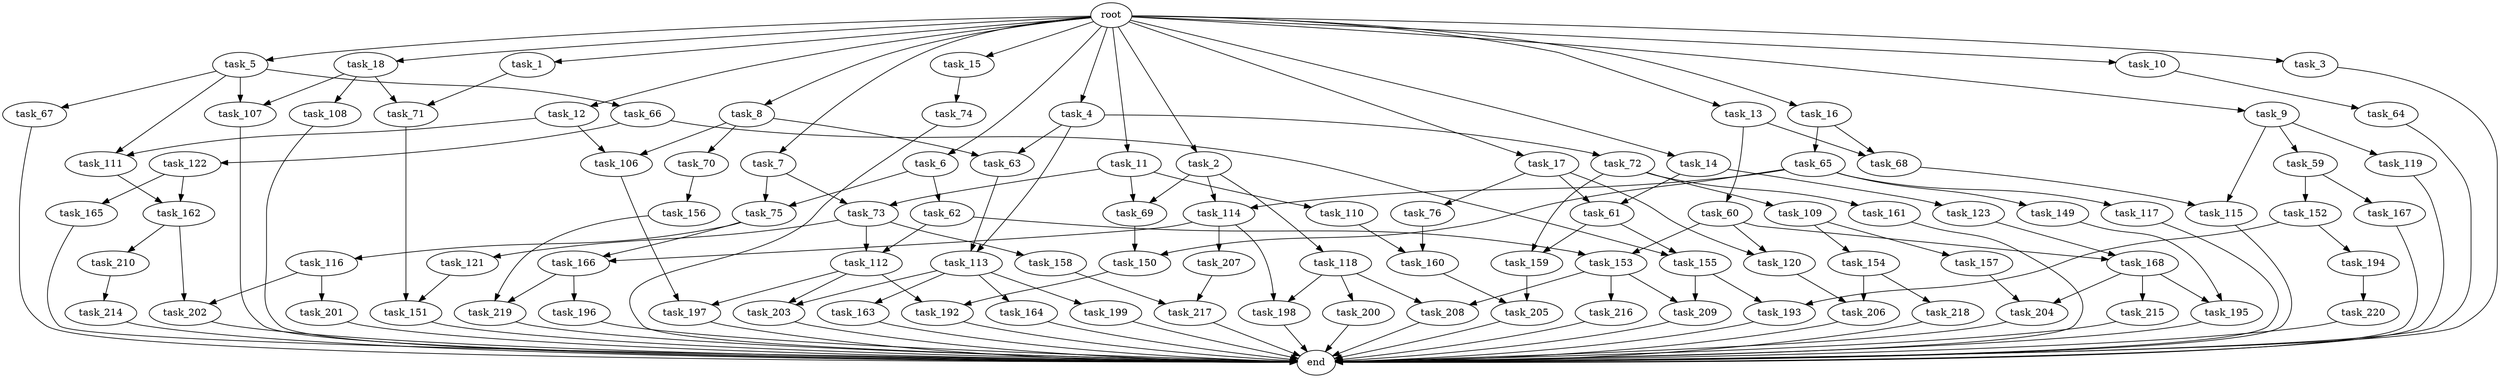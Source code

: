 digraph G {
  task_214 [size="343597383.680000"];
  task_156 [size="343597383.680000"];
  task_108 [size="1374389534.720000"];
  task_207 [size="4209067950.080000"];
  task_15 [size="10.240000"];
  task_151 [size="7645041786.880000"];
  task_114 [size="4552665333.760000"];
  task_18 [size="10.240000"];
  task_195 [size="14087492730.880001"];
  task_154 [size="8589934592.000000"];
  task_73 [size="3865470566.400000"];
  task_209 [size="9964324126.719999"];
  task_210 [size="773094113.280000"];
  task_16 [size="10.240000"];
  task_110 [size="3092376453.120000"];
  task_68 [size="9706626088.960001"];
  task_61 [size="5841155522.560000"];
  task_217 [size="5841155522.560000"];
  task_74 [size="773094113.280000"];
  task_158 [size="1374389534.720000"];
  task_1 [size="10.240000"];
  task_64 [size="5497558138.880000"];
  task_160 [size="2147483648.000000"];
  task_11 [size="10.240000"];
  task_62 [size="1374389534.720000"];
  task_107 [size="4466765987.840000"];
  task_2 [size="10.240000"];
  task_10 [size="10.240000"];
  task_66 [size="3092376453.120000"];
  task_109 [size="1374389534.720000"];
  task_166 [size="12799002542.080000"];
  task_122 [size="8589934592.000000"];
  task_72 [size="4209067950.080000"];
  task_17 [size="10.240000"];
  task_199 [size="8589934592.000000"];
  task_155 [size="14087492730.880001"];
  task_67 [size="3092376453.120000"];
  task_150 [size="12799002542.080000"];
  task_218 [size="773094113.280000"];
  task_203 [size="11682311045.120001"];
  task_116 [size="8589934592.000000"];
  task_157 [size="8589934592.000000"];
  task_106 [size="11166914969.600000"];
  task_12 [size="10.240000"];
  task_194 [size="343597383.680000"];
  task_197 [size="5239860101.120000"];
  task_167 [size="3092376453.120000"];
  task_59 [size="3092376453.120000"];
  task_149 [size="4209067950.080000"];
  end [size="0.000000"];
  task_9 [size="10.240000"];
  task_165 [size="3092376453.120000"];
  task_159 [size="6871947673.600000"];
  task_163 [size="8589934592.000000"];
  task_192 [size="8589934592.000000"];
  task_202 [size="4982162063.360000"];
  task_69 [size="3435973836.800000"];
  task_118 [size="343597383.680000"];
  task_196 [size="1374389534.720000"];
  task_201 [size="4209067950.080000"];
  task_65 [size="5497558138.880000"];
  task_198 [size="8418135900.160000"];
  task_168 [size="11166914969.600000"];
  task_206 [size="1116691496.960000"];
  task_13 [size="10.240000"];
  task_193 [size="8933531975.680000"];
  task_121 [size="1374389534.720000"];
  task_152 [size="3092376453.120000"];
  task_123 [size="343597383.680000"];
  task_3 [size="10.240000"];
  task_216 [size="1374389534.720000"];
  task_5 [size="10.240000"];
  task_220 [size="5497558138.880000"];
  task_76 [size="5497558138.880000"];
  task_115 [size="8589934592.000000"];
  task_8 [size="10.240000"];
  task_161 [size="1374389534.720000"];
  task_14 [size="10.240000"];
  task_219 [size="6871947673.600000"];
  task_4 [size="10.240000"];
  task_119 [size="3092376453.120000"];
  task_164 [size="8589934592.000000"];
  task_200 [size="4209067950.080000"];
  task_113 [size="12799002542.080000"];
  task_112 [size="4466765987.840000"];
  task_153 [size="10050223472.639999"];
  root [size="0.000000"];
  task_120 [size="12455405158.400000"];
  task_60 [size="4209067950.080000"];
  task_70 [size="6957847019.520000"];
  task_6 [size="10.240000"];
  task_215 [size="5497558138.880000"];
  task_208 [size="5583457484.800000"];
  task_117 [size="4209067950.080000"];
  task_162 [size="10050223472.639999"];
  task_205 [size="4982162063.360000"];
  task_111 [size="7301444403.200000"];
  task_204 [size="5841155522.560000"];
  task_63 [size="11166914969.600000"];
  task_7 [size="10.240000"];
  task_71 [size="1717986918.400000"];
  task_75 [size="2147483648.000000"];

  task_214 -> end [size="1.000000"];
  task_156 -> task_219 [size="536870912.000000"];
  task_108 -> end [size="1.000000"];
  task_207 -> task_217 [size="536870912.000000"];
  task_15 -> task_74 [size="75497472.000000"];
  task_151 -> end [size="1.000000"];
  task_114 -> task_207 [size="411041792.000000"];
  task_114 -> task_198 [size="411041792.000000"];
  task_114 -> task_166 [size="411041792.000000"];
  task_18 -> task_107 [size="134217728.000000"];
  task_18 -> task_71 [size="134217728.000000"];
  task_18 -> task_108 [size="134217728.000000"];
  task_195 -> end [size="1.000000"];
  task_154 -> task_218 [size="75497472.000000"];
  task_154 -> task_206 [size="75497472.000000"];
  task_73 -> task_121 [size="134217728.000000"];
  task_73 -> task_158 [size="134217728.000000"];
  task_73 -> task_112 [size="134217728.000000"];
  task_209 -> end [size="1.000000"];
  task_210 -> task_214 [size="33554432.000000"];
  task_16 -> task_65 [size="536870912.000000"];
  task_16 -> task_68 [size="536870912.000000"];
  task_110 -> task_160 [size="134217728.000000"];
  task_68 -> task_115 [size="536870912.000000"];
  task_61 -> task_155 [size="536870912.000000"];
  task_61 -> task_159 [size="536870912.000000"];
  task_217 -> end [size="1.000000"];
  task_74 -> end [size="1.000000"];
  task_158 -> task_217 [size="33554432.000000"];
  task_1 -> task_71 [size="33554432.000000"];
  task_64 -> end [size="1.000000"];
  task_160 -> task_205 [size="411041792.000000"];
  task_11 -> task_69 [size="301989888.000000"];
  task_11 -> task_110 [size="301989888.000000"];
  task_11 -> task_73 [size="301989888.000000"];
  task_62 -> task_153 [size="301989888.000000"];
  task_62 -> task_112 [size="301989888.000000"];
  task_107 -> end [size="1.000000"];
  task_2 -> task_69 [size="33554432.000000"];
  task_2 -> task_118 [size="33554432.000000"];
  task_2 -> task_114 [size="33554432.000000"];
  task_10 -> task_64 [size="536870912.000000"];
  task_66 -> task_155 [size="838860800.000000"];
  task_66 -> task_122 [size="838860800.000000"];
  task_109 -> task_154 [size="838860800.000000"];
  task_109 -> task_157 [size="838860800.000000"];
  task_166 -> task_196 [size="134217728.000000"];
  task_166 -> task_219 [size="134217728.000000"];
  task_122 -> task_162 [size="301989888.000000"];
  task_122 -> task_165 [size="301989888.000000"];
  task_72 -> task_161 [size="134217728.000000"];
  task_72 -> task_159 [size="134217728.000000"];
  task_72 -> task_109 [size="134217728.000000"];
  task_17 -> task_61 [size="536870912.000000"];
  task_17 -> task_120 [size="536870912.000000"];
  task_17 -> task_76 [size="536870912.000000"];
  task_199 -> end [size="1.000000"];
  task_155 -> task_193 [size="838860800.000000"];
  task_155 -> task_209 [size="838860800.000000"];
  task_67 -> end [size="1.000000"];
  task_150 -> task_192 [size="536870912.000000"];
  task_218 -> end [size="1.000000"];
  task_203 -> end [size="1.000000"];
  task_116 -> task_202 [size="411041792.000000"];
  task_116 -> task_201 [size="411041792.000000"];
  task_157 -> task_204 [size="33554432.000000"];
  task_106 -> task_197 [size="209715200.000000"];
  task_12 -> task_106 [size="411041792.000000"];
  task_12 -> task_111 [size="411041792.000000"];
  task_194 -> task_220 [size="536870912.000000"];
  task_197 -> end [size="1.000000"];
  task_167 -> end [size="1.000000"];
  task_59 -> task_152 [size="301989888.000000"];
  task_59 -> task_167 [size="301989888.000000"];
  task_149 -> task_195 [size="838860800.000000"];
  task_9 -> task_59 [size="301989888.000000"];
  task_9 -> task_119 [size="301989888.000000"];
  task_9 -> task_115 [size="301989888.000000"];
  task_165 -> end [size="1.000000"];
  task_159 -> task_205 [size="75497472.000000"];
  task_163 -> end [size="1.000000"];
  task_192 -> end [size="1.000000"];
  task_202 -> end [size="1.000000"];
  task_69 -> task_150 [size="838860800.000000"];
  task_118 -> task_198 [size="411041792.000000"];
  task_118 -> task_200 [size="411041792.000000"];
  task_118 -> task_208 [size="411041792.000000"];
  task_196 -> end [size="1.000000"];
  task_201 -> end [size="1.000000"];
  task_65 -> task_114 [size="411041792.000000"];
  task_65 -> task_149 [size="411041792.000000"];
  task_65 -> task_150 [size="411041792.000000"];
  task_65 -> task_117 [size="411041792.000000"];
  task_198 -> end [size="1.000000"];
  task_168 -> task_215 [size="536870912.000000"];
  task_168 -> task_204 [size="536870912.000000"];
  task_168 -> task_195 [size="536870912.000000"];
  task_206 -> end [size="1.000000"];
  task_13 -> task_60 [size="411041792.000000"];
  task_13 -> task_68 [size="411041792.000000"];
  task_193 -> end [size="1.000000"];
  task_121 -> task_151 [size="536870912.000000"];
  task_152 -> task_193 [size="33554432.000000"];
  task_152 -> task_194 [size="33554432.000000"];
  task_123 -> task_168 [size="411041792.000000"];
  task_3 -> end [size="1.000000"];
  task_216 -> end [size="1.000000"];
  task_5 -> task_107 [size="301989888.000000"];
  task_5 -> task_66 [size="301989888.000000"];
  task_5 -> task_67 [size="301989888.000000"];
  task_5 -> task_111 [size="301989888.000000"];
  task_220 -> end [size="1.000000"];
  task_76 -> task_160 [size="75497472.000000"];
  task_115 -> end [size="1.000000"];
  task_8 -> task_106 [size="679477248.000000"];
  task_8 -> task_63 [size="679477248.000000"];
  task_8 -> task_70 [size="679477248.000000"];
  task_161 -> end [size="1.000000"];
  task_14 -> task_61 [size="33554432.000000"];
  task_14 -> task_123 [size="33554432.000000"];
  task_219 -> end [size="1.000000"];
  task_4 -> task_72 [size="411041792.000000"];
  task_4 -> task_63 [size="411041792.000000"];
  task_4 -> task_113 [size="411041792.000000"];
  task_119 -> end [size="1.000000"];
  task_164 -> end [size="1.000000"];
  task_200 -> end [size="1.000000"];
  task_113 -> task_199 [size="838860800.000000"];
  task_113 -> task_203 [size="838860800.000000"];
  task_113 -> task_163 [size="838860800.000000"];
  task_113 -> task_164 [size="838860800.000000"];
  task_112 -> task_197 [size="301989888.000000"];
  task_112 -> task_203 [size="301989888.000000"];
  task_112 -> task_192 [size="301989888.000000"];
  task_153 -> task_208 [size="134217728.000000"];
  task_153 -> task_209 [size="134217728.000000"];
  task_153 -> task_216 [size="134217728.000000"];
  root -> task_8 [size="1.000000"];
  root -> task_9 [size="1.000000"];
  root -> task_16 [size="1.000000"];
  root -> task_14 [size="1.000000"];
  root -> task_6 [size="1.000000"];
  root -> task_4 [size="1.000000"];
  root -> task_5 [size="1.000000"];
  root -> task_1 [size="1.000000"];
  root -> task_10 [size="1.000000"];
  root -> task_13 [size="1.000000"];
  root -> task_15 [size="1.000000"];
  root -> task_11 [size="1.000000"];
  root -> task_3 [size="1.000000"];
  root -> task_12 [size="1.000000"];
  root -> task_2 [size="1.000000"];
  root -> task_18 [size="1.000000"];
  root -> task_7 [size="1.000000"];
  root -> task_17 [size="1.000000"];
  task_120 -> task_206 [size="33554432.000000"];
  task_60 -> task_120 [size="679477248.000000"];
  task_60 -> task_153 [size="679477248.000000"];
  task_60 -> task_168 [size="679477248.000000"];
  task_70 -> task_156 [size="33554432.000000"];
  task_6 -> task_62 [size="134217728.000000"];
  task_6 -> task_75 [size="134217728.000000"];
  task_215 -> end [size="1.000000"];
  task_208 -> end [size="1.000000"];
  task_117 -> end [size="1.000000"];
  task_162 -> task_202 [size="75497472.000000"];
  task_162 -> task_210 [size="75497472.000000"];
  task_205 -> end [size="1.000000"];
  task_111 -> task_162 [size="679477248.000000"];
  task_204 -> end [size="1.000000"];
  task_63 -> task_113 [size="838860800.000000"];
  task_7 -> task_73 [size="75497472.000000"];
  task_7 -> task_75 [size="75497472.000000"];
  task_71 -> task_151 [size="209715200.000000"];
  task_75 -> task_116 [size="838860800.000000"];
  task_75 -> task_166 [size="838860800.000000"];
}
